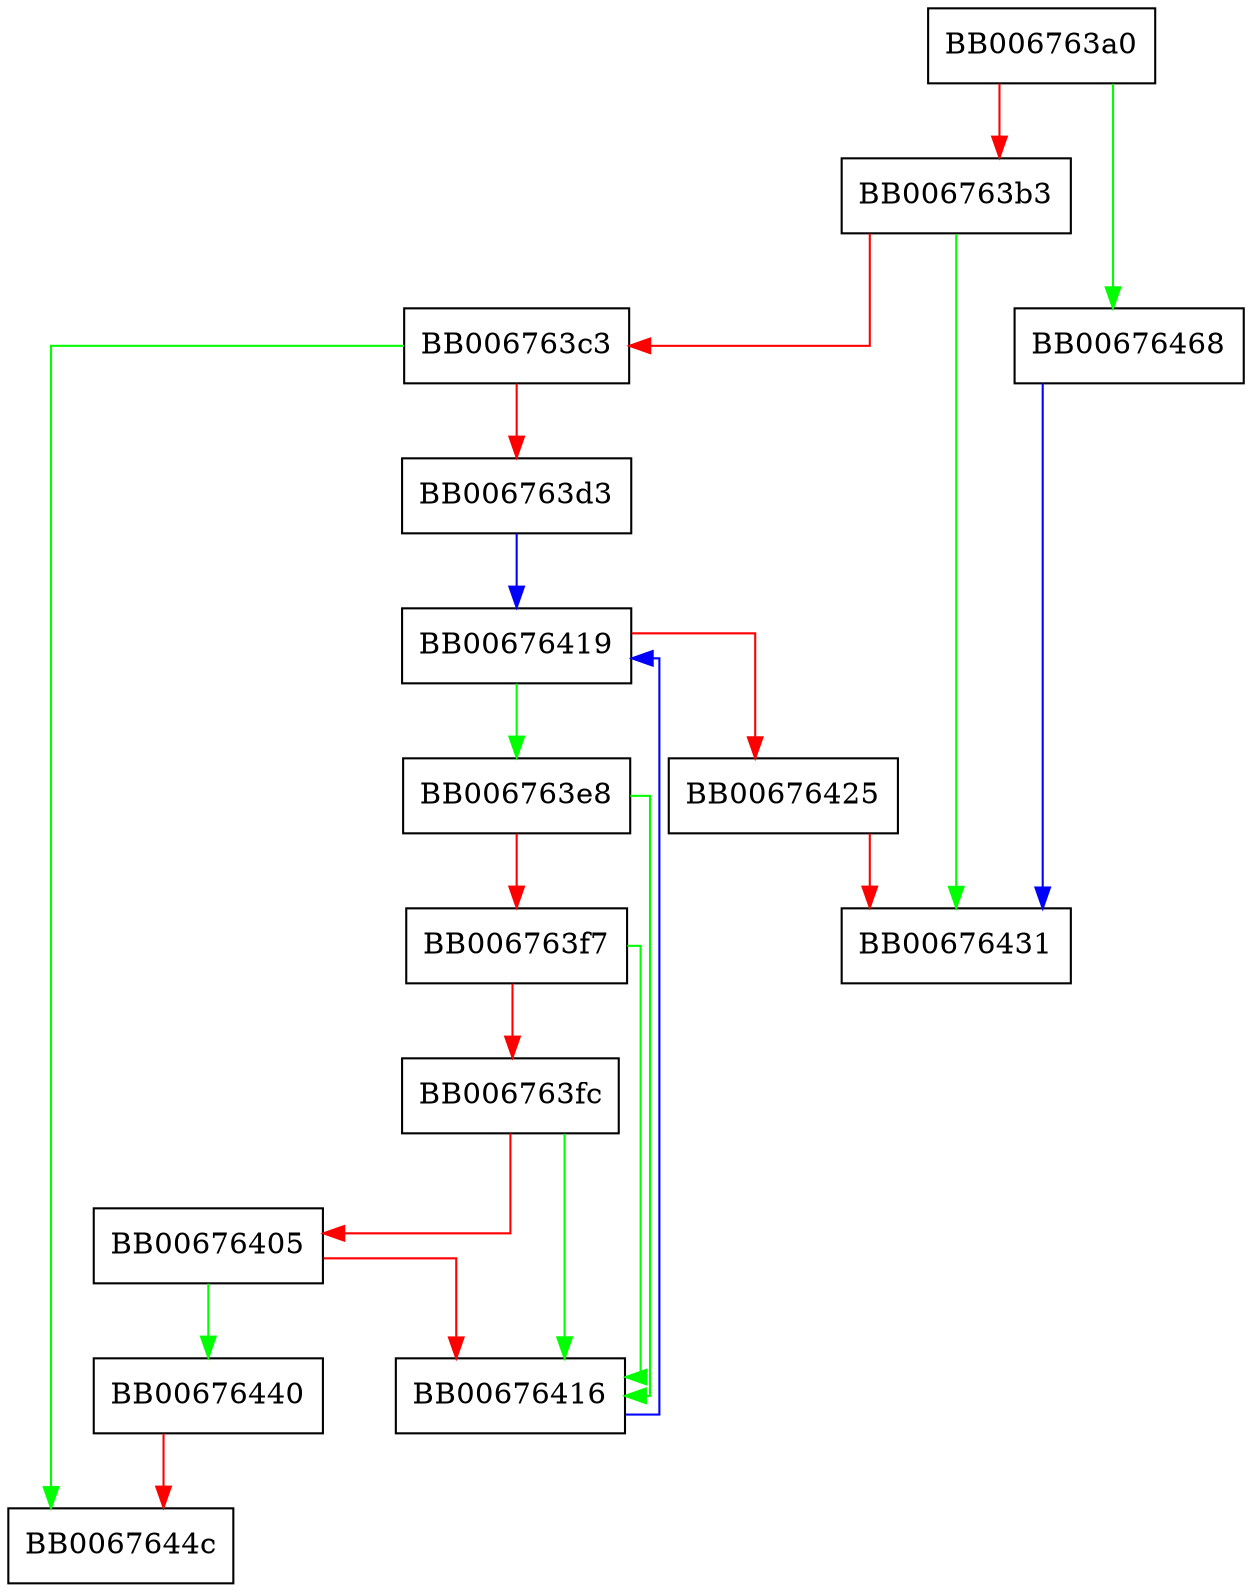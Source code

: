 digraph X509_STORE_get1_all_certs {
  node [shape="box"];
  graph [splines=ortho];
  BB006763a0 -> BB00676468 [color="green"];
  BB006763a0 -> BB006763b3 [color="red"];
  BB006763b3 -> BB00676431 [color="green"];
  BB006763b3 -> BB006763c3 [color="red"];
  BB006763c3 -> BB0067644c [color="green"];
  BB006763c3 -> BB006763d3 [color="red"];
  BB006763d3 -> BB00676419 [color="blue"];
  BB006763e8 -> BB00676416 [color="green"];
  BB006763e8 -> BB006763f7 [color="red"];
  BB006763f7 -> BB00676416 [color="green"];
  BB006763f7 -> BB006763fc [color="red"];
  BB006763fc -> BB00676416 [color="green"];
  BB006763fc -> BB00676405 [color="red"];
  BB00676405 -> BB00676440 [color="green"];
  BB00676405 -> BB00676416 [color="red"];
  BB00676416 -> BB00676419 [color="blue"];
  BB00676419 -> BB006763e8 [color="green"];
  BB00676419 -> BB00676425 [color="red"];
  BB00676425 -> BB00676431 [color="red"];
  BB00676440 -> BB0067644c [color="red"];
  BB00676468 -> BB00676431 [color="blue"];
}